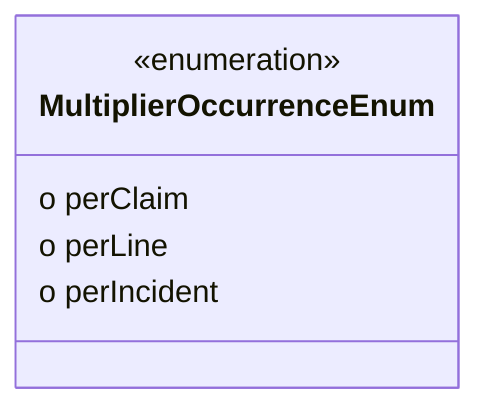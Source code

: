 classDiagram
class MultiplierOccurrenceEnum {
<<enumeration>>
  o perClaim
  o perLine
  o perIncident
}